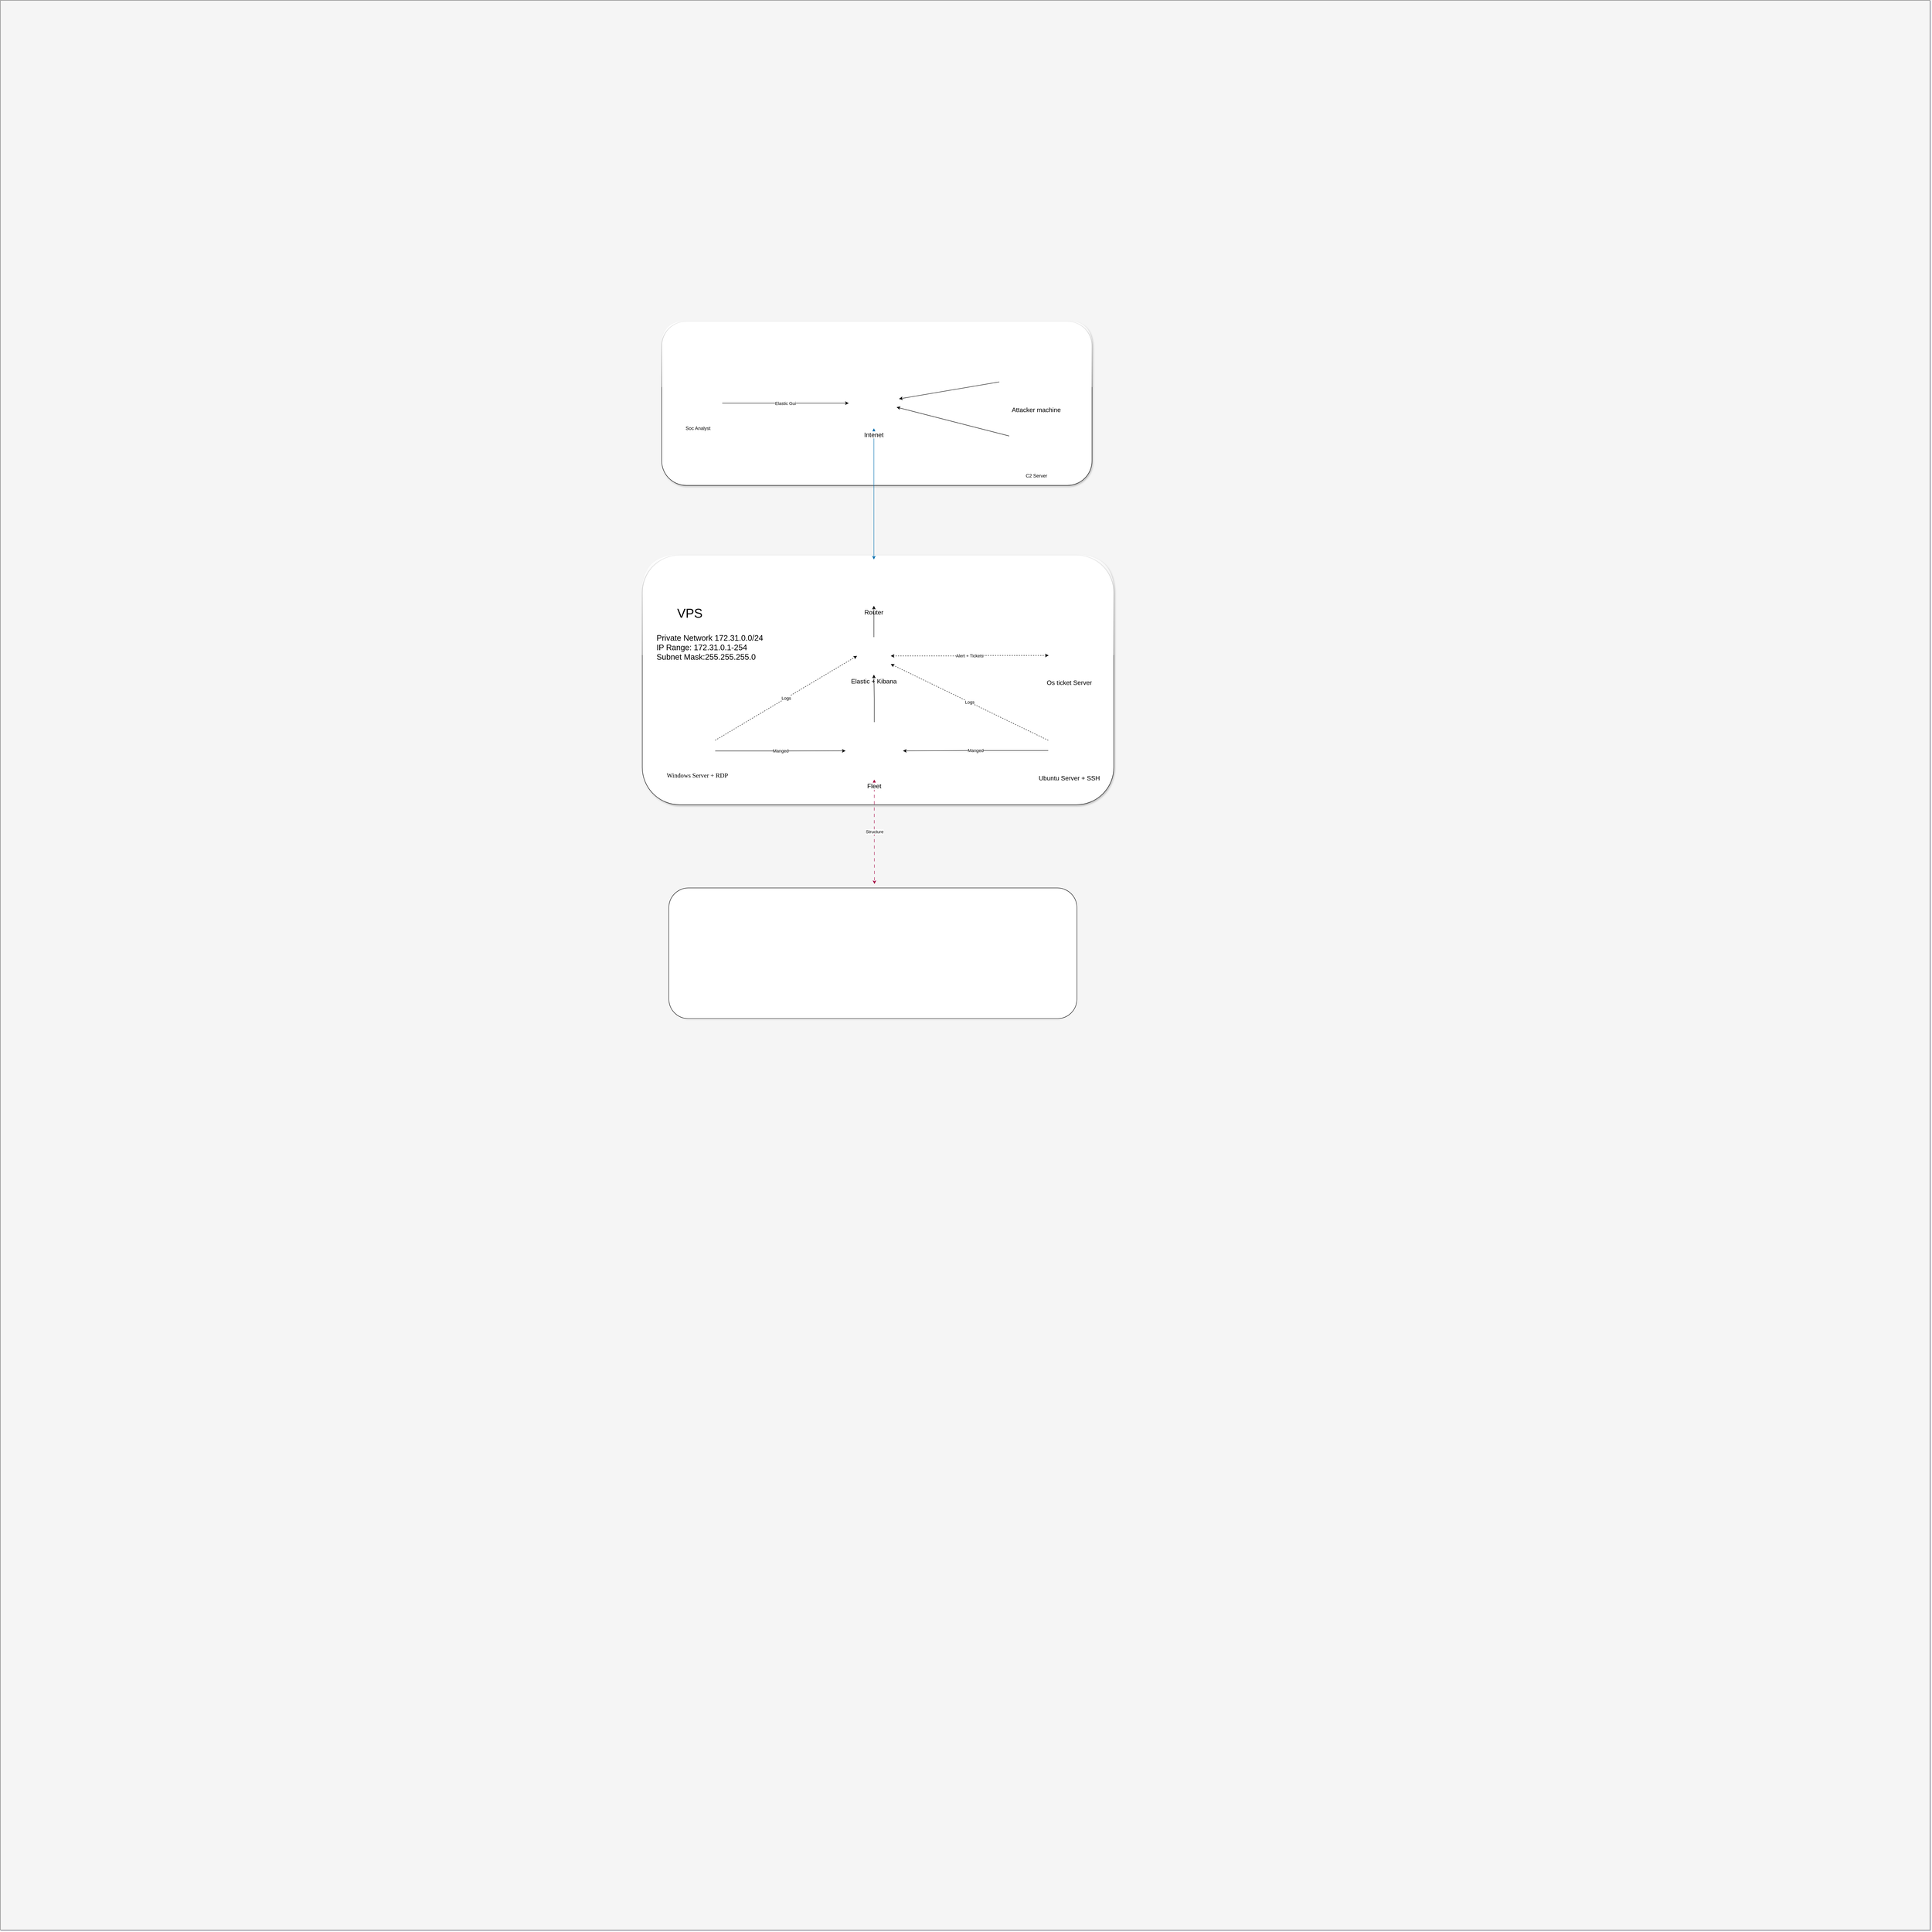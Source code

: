<mxfile version="24.7.10">
  <diagram name="Page-1" id="k3QkVYol5Y6ukN-jAoID">
    <mxGraphModel dx="5150" dy="4217" grid="1" gridSize="10" guides="1" tooltips="1" connect="1" arrows="1" fold="1" page="1" pageScale="1" pageWidth="850" pageHeight="1100" background="#ffffff" math="0" shadow="1">
      <root>
        <mxCell id="0" />
        <mxCell id="1" parent="0" />
        <mxCell id="IXjjiIpjyAezlwz5HoLD-27" value="" style="whiteSpace=wrap;html=1;aspect=fixed;fillColor=#f5f5f5;fontColor=#333333;strokeColor=#666666;" vertex="1" parent="1">
          <mxGeometry x="-830" y="-1270" width="4870" height="4870" as="geometry" />
        </mxCell>
        <mxCell id="IXjjiIpjyAezlwz5HoLD-10" value="" style="rounded=1;whiteSpace=wrap;html=1;" vertex="1" parent="1">
          <mxGeometry x="857" y="970" width="1030" height="330" as="geometry" />
        </mxCell>
        <mxCell id="IXjjiIpjyAezlwz5HoLD-5" value="" style="rounded=1;whiteSpace=wrap;html=1;shadow=1;glass=1;" vertex="1" parent="1">
          <mxGeometry x="839" y="-460" width="1086" height="414" as="geometry" />
        </mxCell>
        <mxCell id="IXjjiIpjyAezlwz5HoLD-3" value="" style="rounded=1;whiteSpace=wrap;html=1;strokeColor=#000000;gradientColor=none;shadow=1;glass=1;" vertex="1" parent="1">
          <mxGeometry x="790" y="130" width="1190" height="630" as="geometry" />
        </mxCell>
        <mxCell id="wgjR6W0U7bQdvprsWLPC-22" value="&lt;div style=&quot;font-size: 20px;&quot; align=&quot;left&quot;&gt;Private Network 172.31.0.0/24&lt;/div&gt;&lt;div style=&quot;font-size: 20px;&quot; align=&quot;left&quot;&gt;IP Range: 172.31.0.1-254&lt;/div&gt;&lt;div style=&quot;font-size: 20px;&quot; align=&quot;left&quot;&gt;Subnet Mask:255.255.255.0&lt;br style=&quot;font-size: 20px;&quot;&gt;&lt;/div&gt;" style="text;html=1;align=left;verticalAlign=middle;whiteSpace=wrap;rounded=0;fontSize=20;" parent="1" vertex="1">
          <mxGeometry x="824.35" y="323" width="285.65" height="77" as="geometry" />
        </mxCell>
        <mxCell id="IXjjiIpjyAezlwz5HoLD-25" value="Logs" style="rounded=0;orthogonalLoop=1;jettySize=auto;html=1;entryX=0;entryY=0.5;entryDx=0;entryDy=0;dashed=1;" edge="1" parent="1" source="IXjjiIpjyAezlwz5HoLD-2" target="IXjjiIpjyAezlwz5HoLD-16">
          <mxGeometry relative="1" as="geometry" />
        </mxCell>
        <mxCell id="IXjjiIpjyAezlwz5HoLD-32" value="Manged" style="edgeStyle=orthogonalEdgeStyle;rounded=0;orthogonalLoop=1;jettySize=auto;html=1;" edge="1" parent="1" source="IXjjiIpjyAezlwz5HoLD-2" target="IXjjiIpjyAezlwz5HoLD-30">
          <mxGeometry relative="1" as="geometry" />
        </mxCell>
        <mxCell id="IXjjiIpjyAezlwz5HoLD-2" value="Windows Server + RDP" style="shape=image;verticalLabelPosition=bottom;labelBackgroundColor=default;verticalAlign=top;aspect=fixed;imageAspect=0;image=https://external-content.duckduckgo.com/iu/?u=https%3A%2F%2Ftse1.mm.bing.net%2Fth%3Fid%3DOIP.j6fqNgPkPVwnQyCDnZm4DAAAAA%26pid%3DApi&amp;f=1&amp;ipt=8101aebb1a02fcff90ebc6766dfcd1ba6875de809a51170e8b61d8fd0bcf05d8&amp;ipo=images;align=center;fontStyle=0;fontSize=16;fontFamily=Verdana;" vertex="1" parent="1">
          <mxGeometry x="884" y="579.25" width="90" height="90" as="geometry" />
        </mxCell>
        <mxCell id="IXjjiIpjyAezlwz5HoLD-4" value="C2 Server" style="shape=image;verticalLabelPosition=bottom;labelBackgroundColor=default;verticalAlign=top;aspect=fixed;imageAspect=0;image=https://external-content.duckduckgo.com/iu/?u=https%3A%2F%2Ftse2.mm.bing.net%2Fth%3Fid%3DOIP.1BtCcEyftSYNynCrvoVdrAHaHa%26pid%3DApi&amp;f=1&amp;ipt=cb10e550fb19e02c76a698c9c2220c01d04f723b87733d0b543df8393e6b9a38&amp;ipo=images;" vertex="1" parent="1">
          <mxGeometry x="1716" y="-222" width="138" height="138" as="geometry" />
        </mxCell>
        <mxCell id="IXjjiIpjyAezlwz5HoLD-41" style="rounded=0;orthogonalLoop=1;jettySize=auto;html=1;" edge="1" parent="1" source="IXjjiIpjyAezlwz5HoLD-6" target="IXjjiIpjyAezlwz5HoLD-14">
          <mxGeometry relative="1" as="geometry" />
        </mxCell>
        <mxCell id="IXjjiIpjyAezlwz5HoLD-6" value="Attacker machine" style="shape=image;verticalLabelPosition=bottom;labelBackgroundColor=default;verticalAlign=top;aspect=fixed;imageAspect=0;image=https://external-content.duckduckgo.com/iu/?u=https%3A%2F%2Ftse1.mm.bing.net%2Fth%3Fid%3DOIP.18vlv4X7ToMx9mMGjnJA3AHaFj%26pid%3DApi&amp;f=1&amp;ipt=1ce56089e6879e493352f350323765880ed679e2ae47aab1a38efff60e175769&amp;ipo=images;fontSize=16;" vertex="1" parent="1">
          <mxGeometry x="1691" y="-393" width="186.93" height="140" as="geometry" />
        </mxCell>
        <mxCell id="IXjjiIpjyAezlwz5HoLD-7" value="Router" style="shape=image;verticalLabelPosition=bottom;labelBackgroundColor=default;verticalAlign=top;aspect=fixed;imageAspect=0;image=https://external-content.duckduckgo.com/iu/?u=https%3A%2F%2Ftse1.mm.bing.net%2Fth%3Fid%3DOIP.OvX1xYit7D-aDrToJphbmQHaHa%26pid%3DApi&amp;f=1&amp;ipt=32697acc5c134b43896b61008b007f435d8ae4754db79953bf58c86cbf55a880&amp;ipo=images;fontSize=16;" vertex="1" parent="1">
          <mxGeometry x="1316" y="141" width="117" height="117" as="geometry" />
        </mxCell>
        <mxCell id="IXjjiIpjyAezlwz5HoLD-9" value="" style="shape=image;verticalLabelPosition=bottom;labelBackgroundColor=default;verticalAlign=top;aspect=fixed;imageAspect=0;image=https://miro.medium.com/v2/resize:fit:1024/1*qQbT-o_YbgwuT_X8kMm6mg.png;dashed=1;dashPattern=12 12;shadow=1;" vertex="1" parent="1">
          <mxGeometry x="864" y="960" width="1024" height="328" as="geometry" />
        </mxCell>
        <mxCell id="IXjjiIpjyAezlwz5HoLD-24" value="Logs" style="rounded=0;orthogonalLoop=1;jettySize=auto;html=1;dashed=1;" edge="1" parent="1" source="IXjjiIpjyAezlwz5HoLD-13" target="IXjjiIpjyAezlwz5HoLD-16">
          <mxGeometry relative="1" as="geometry" />
        </mxCell>
        <mxCell id="IXjjiIpjyAezlwz5HoLD-31" value="Manged" style="edgeStyle=orthogonalEdgeStyle;rounded=0;orthogonalLoop=1;jettySize=auto;html=1;entryX=1;entryY=0.5;entryDx=0;entryDy=0;" edge="1" parent="1" source="IXjjiIpjyAezlwz5HoLD-13" target="IXjjiIpjyAezlwz5HoLD-30">
          <mxGeometry relative="1" as="geometry" />
        </mxCell>
        <mxCell id="IXjjiIpjyAezlwz5HoLD-13" value="Ubuntu Server + SSH" style="shape=image;verticalLabelPosition=bottom;labelBackgroundColor=default;verticalAlign=top;aspect=fixed;imageAspect=0;image=https://external-content.duckduckgo.com/iu/?u=https%3A%2F%2Ftse4.mm.bing.net%2Fth%3Fid%3DOIP.ax6UFGJvBo4icXGjy8Q7XAHaHa%26pid%3DApi&amp;f=1&amp;ipt=be82f4489c07bac0e10f84d8323d2efaa04b04613eb8644be818601fff42bcb3&amp;ipo=images;fontSize=16;" vertex="1" parent="1">
          <mxGeometry x="1814.53" y="570" width="106.5" height="106.5" as="geometry" />
        </mxCell>
        <mxCell id="IXjjiIpjyAezlwz5HoLD-21" style="edgeStyle=orthogonalEdgeStyle;rounded=0;orthogonalLoop=1;jettySize=auto;html=1;startArrow=classic;startFill=1;fillColor=#1ba1e2;strokeColor=#006EAF;" edge="1" parent="1" source="IXjjiIpjyAezlwz5HoLD-14" target="IXjjiIpjyAezlwz5HoLD-7">
          <mxGeometry relative="1" as="geometry" />
        </mxCell>
        <mxCell id="IXjjiIpjyAezlwz5HoLD-14" value="Intenet" style="shape=image;verticalLabelPosition=bottom;labelBackgroundColor=default;verticalAlign=top;aspect=fixed;imageAspect=0;image=https://icon-library.com/images/website-icon-vector/website-icon-vector-8.jpg;fontSize=16;" vertex="1" parent="1">
          <mxGeometry x="1311" y="-317" width="127" height="127" as="geometry" />
        </mxCell>
        <mxCell id="IXjjiIpjyAezlwz5HoLD-23" value="Alert + Tickets" style="edgeStyle=orthogonalEdgeStyle;rounded=0;orthogonalLoop=1;jettySize=auto;html=1;dashed=1;startArrow=classic;startFill=1;" edge="1" parent="1" source="IXjjiIpjyAezlwz5HoLD-15" target="IXjjiIpjyAezlwz5HoLD-16">
          <mxGeometry relative="1" as="geometry" />
        </mxCell>
        <mxCell id="IXjjiIpjyAezlwz5HoLD-15" value="Os ticket Server" style="shape=image;verticalLabelPosition=bottom;labelBackgroundColor=default;verticalAlign=top;aspect=fixed;imageAspect=0;image=https://external-content.duckduckgo.com/iu/?u=https%3A%2F%2Ftse1.mm.bing.net%2Fth%3Fid%3DOIP.wj4li7KwX5nHHGLcn3RVpwHaHa%26pid%3DApi&amp;f=1&amp;ipt=d4128cef00e91a30ce0377a7c97e5d08e64032f51e26e19a963345adab4facbc&amp;ipo=images;fontSize=16;" vertex="1" parent="1">
          <mxGeometry x="1815.53" y="331" width="104.47" height="104.47" as="geometry" />
        </mxCell>
        <mxCell id="IXjjiIpjyAezlwz5HoLD-22" style="edgeStyle=orthogonalEdgeStyle;rounded=0;orthogonalLoop=1;jettySize=auto;html=1;" edge="1" parent="1" source="IXjjiIpjyAezlwz5HoLD-16" target="IXjjiIpjyAezlwz5HoLD-7">
          <mxGeometry relative="1" as="geometry" />
        </mxCell>
        <mxCell id="IXjjiIpjyAezlwz5HoLD-16" value="Elastic + Kibana" style="shape=image;verticalLabelPosition=bottom;labelBackgroundColor=default;verticalAlign=top;aspect=fixed;imageAspect=0;image=https://static-00.iconduck.com/assets.00/elasticsearch-icon-919x1024-o0ze3zg9.png;fontSize=16;strokeWidth=3;" vertex="1" parent="1">
          <mxGeometry x="1332" y="337" width="85.08" height="94.8" as="geometry" />
        </mxCell>
        <mxCell id="IXjjiIpjyAezlwz5HoLD-33" value="Structure" style="rounded=0;orthogonalLoop=1;jettySize=auto;html=1;dashed=1;dashPattern=8 8;startArrow=classic;startFill=1;edgeStyle=orthogonalEdgeStyle;fillColor=#d80073;strokeColor=#A50040;" edge="1" parent="1" source="IXjjiIpjyAezlwz5HoLD-30" target="IXjjiIpjyAezlwz5HoLD-9">
          <mxGeometry relative="1" as="geometry" />
        </mxCell>
        <mxCell id="IXjjiIpjyAezlwz5HoLD-34" style="edgeStyle=orthogonalEdgeStyle;rounded=0;orthogonalLoop=1;jettySize=auto;html=1;" edge="1" parent="1" source="IXjjiIpjyAezlwz5HoLD-30" target="IXjjiIpjyAezlwz5HoLD-16">
          <mxGeometry relative="1" as="geometry" />
        </mxCell>
        <mxCell id="IXjjiIpjyAezlwz5HoLD-30" value="Fleet" style="shape=image;verticalLabelPosition=bottom;labelBackgroundColor=default;verticalAlign=top;aspect=fixed;imageAspect=0;image=https://external-content.duckduckgo.com/iu/?u=https%3A%2F%2Ftse2.mm.bing.net%2Fth%3Fid%3DOIP.Pd01--Q5Gb7AyZ2xUWe4hQHaHa%26pid%3DApi&amp;f=1&amp;ipt=efca9f0b75539378cea3f9212b139d6800b3d5d9dc343275e910723f85f2fcd8&amp;ipo=images;fontSize=16;" vertex="1" parent="1">
          <mxGeometry x="1303" y="551.5" width="145" height="145" as="geometry" />
        </mxCell>
        <mxCell id="IXjjiIpjyAezlwz5HoLD-39" value="Elastic Gui" style="edgeStyle=orthogonalEdgeStyle;rounded=0;orthogonalLoop=1;jettySize=auto;html=1;" edge="1" parent="1" source="IXjjiIpjyAezlwz5HoLD-38" target="IXjjiIpjyAezlwz5HoLD-14">
          <mxGeometry relative="1" as="geometry" />
        </mxCell>
        <mxCell id="IXjjiIpjyAezlwz5HoLD-38" value="Soc Analyst" style="shape=image;verticalLabelPosition=bottom;labelBackgroundColor=default;verticalAlign=top;aspect=fixed;imageAspect=0;image=https://external-content.duckduckgo.com/iu/?u=https%3A%2F%2Ftse2.mm.bing.net%2Fth%3Fid%3DOIP.UNFML0C-kI0NsYJt8i2jOwAAAA%26pid%3DApi&amp;f=1&amp;ipt=396ed20ca43fa3e94a89961f1cac61c8c02e60581b856f047a1ebfe735673671&amp;ipo=images;" vertex="1" parent="1">
          <mxGeometry x="870" y="-303" width="121.8" height="99" as="geometry" />
        </mxCell>
        <mxCell id="IXjjiIpjyAezlwz5HoLD-40" style="rounded=0;orthogonalLoop=1;jettySize=auto;html=1;entryX=0.952;entryY=0.58;entryDx=0;entryDy=0;entryPerimeter=0;" edge="1" parent="1" source="IXjjiIpjyAezlwz5HoLD-4" target="IXjjiIpjyAezlwz5HoLD-14">
          <mxGeometry relative="1" as="geometry" />
        </mxCell>
        <mxCell id="IXjjiIpjyAezlwz5HoLD-42" value="VPS" style="shape=image;verticalLabelPosition=bottom;labelBackgroundColor=default;verticalAlign=top;aspect=fixed;imageAspect=0;image=https://external-content.duckduckgo.com/iu/?u=https%3A%2F%2Ftse1.mm.bing.net%2Fth%3Fid%3DOIP.pDZMGDtWgPRJ3OFBnoNqgwHaDo%26pid%3DApi&amp;f=1&amp;ipt=656f0a2d6a5e42ab14819211e750cb5c49254a0660ffeb611d3594858416c9ac&amp;ipo=images;fontSize=32;" vertex="1" parent="1">
          <mxGeometry x="828.35" y="170" width="163.45" height="80" as="geometry" />
        </mxCell>
        <mxCell id="IXjjiIpjyAezlwz5HoLD-44" value="" style="text;whiteSpace=wrap;html=1;" vertex="1" parent="1">
          <mxGeometry x="830" y="1000" width="60" height="50" as="geometry" />
        </mxCell>
      </root>
    </mxGraphModel>
  </diagram>
</mxfile>

